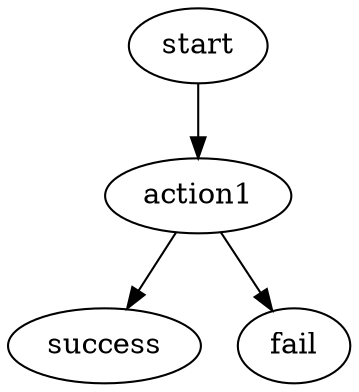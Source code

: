 digraph G {
  start;
  action1;
  success;
  fail;
  start -> action1;
  action1 -> success;
  action1 -> fail;
}
